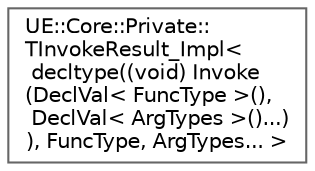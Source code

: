 digraph "Graphical Class Hierarchy"
{
 // INTERACTIVE_SVG=YES
 // LATEX_PDF_SIZE
  bgcolor="transparent";
  edge [fontname=Helvetica,fontsize=10,labelfontname=Helvetica,labelfontsize=10];
  node [fontname=Helvetica,fontsize=10,shape=box,height=0.2,width=0.4];
  rankdir="LR";
  Node0 [id="Node000000",label="UE::Core::Private::\lTInvokeResult_Impl\<\l decltype((void) Invoke\l(DeclVal\< FuncType \>(),\l DeclVal\< ArgTypes \>()...)\l), FuncType, ArgTypes... \>",height=0.2,width=0.4,color="grey40", fillcolor="white", style="filled",URL="$d8/def/structUE_1_1Core_1_1Private_1_1TInvokeResult__Impl_3_01decltype_07_07void_08_01Invoke_07DeclVal_5e400b090c77914d0c5bfc7c92c83d58.html",tooltip=" "];
}
